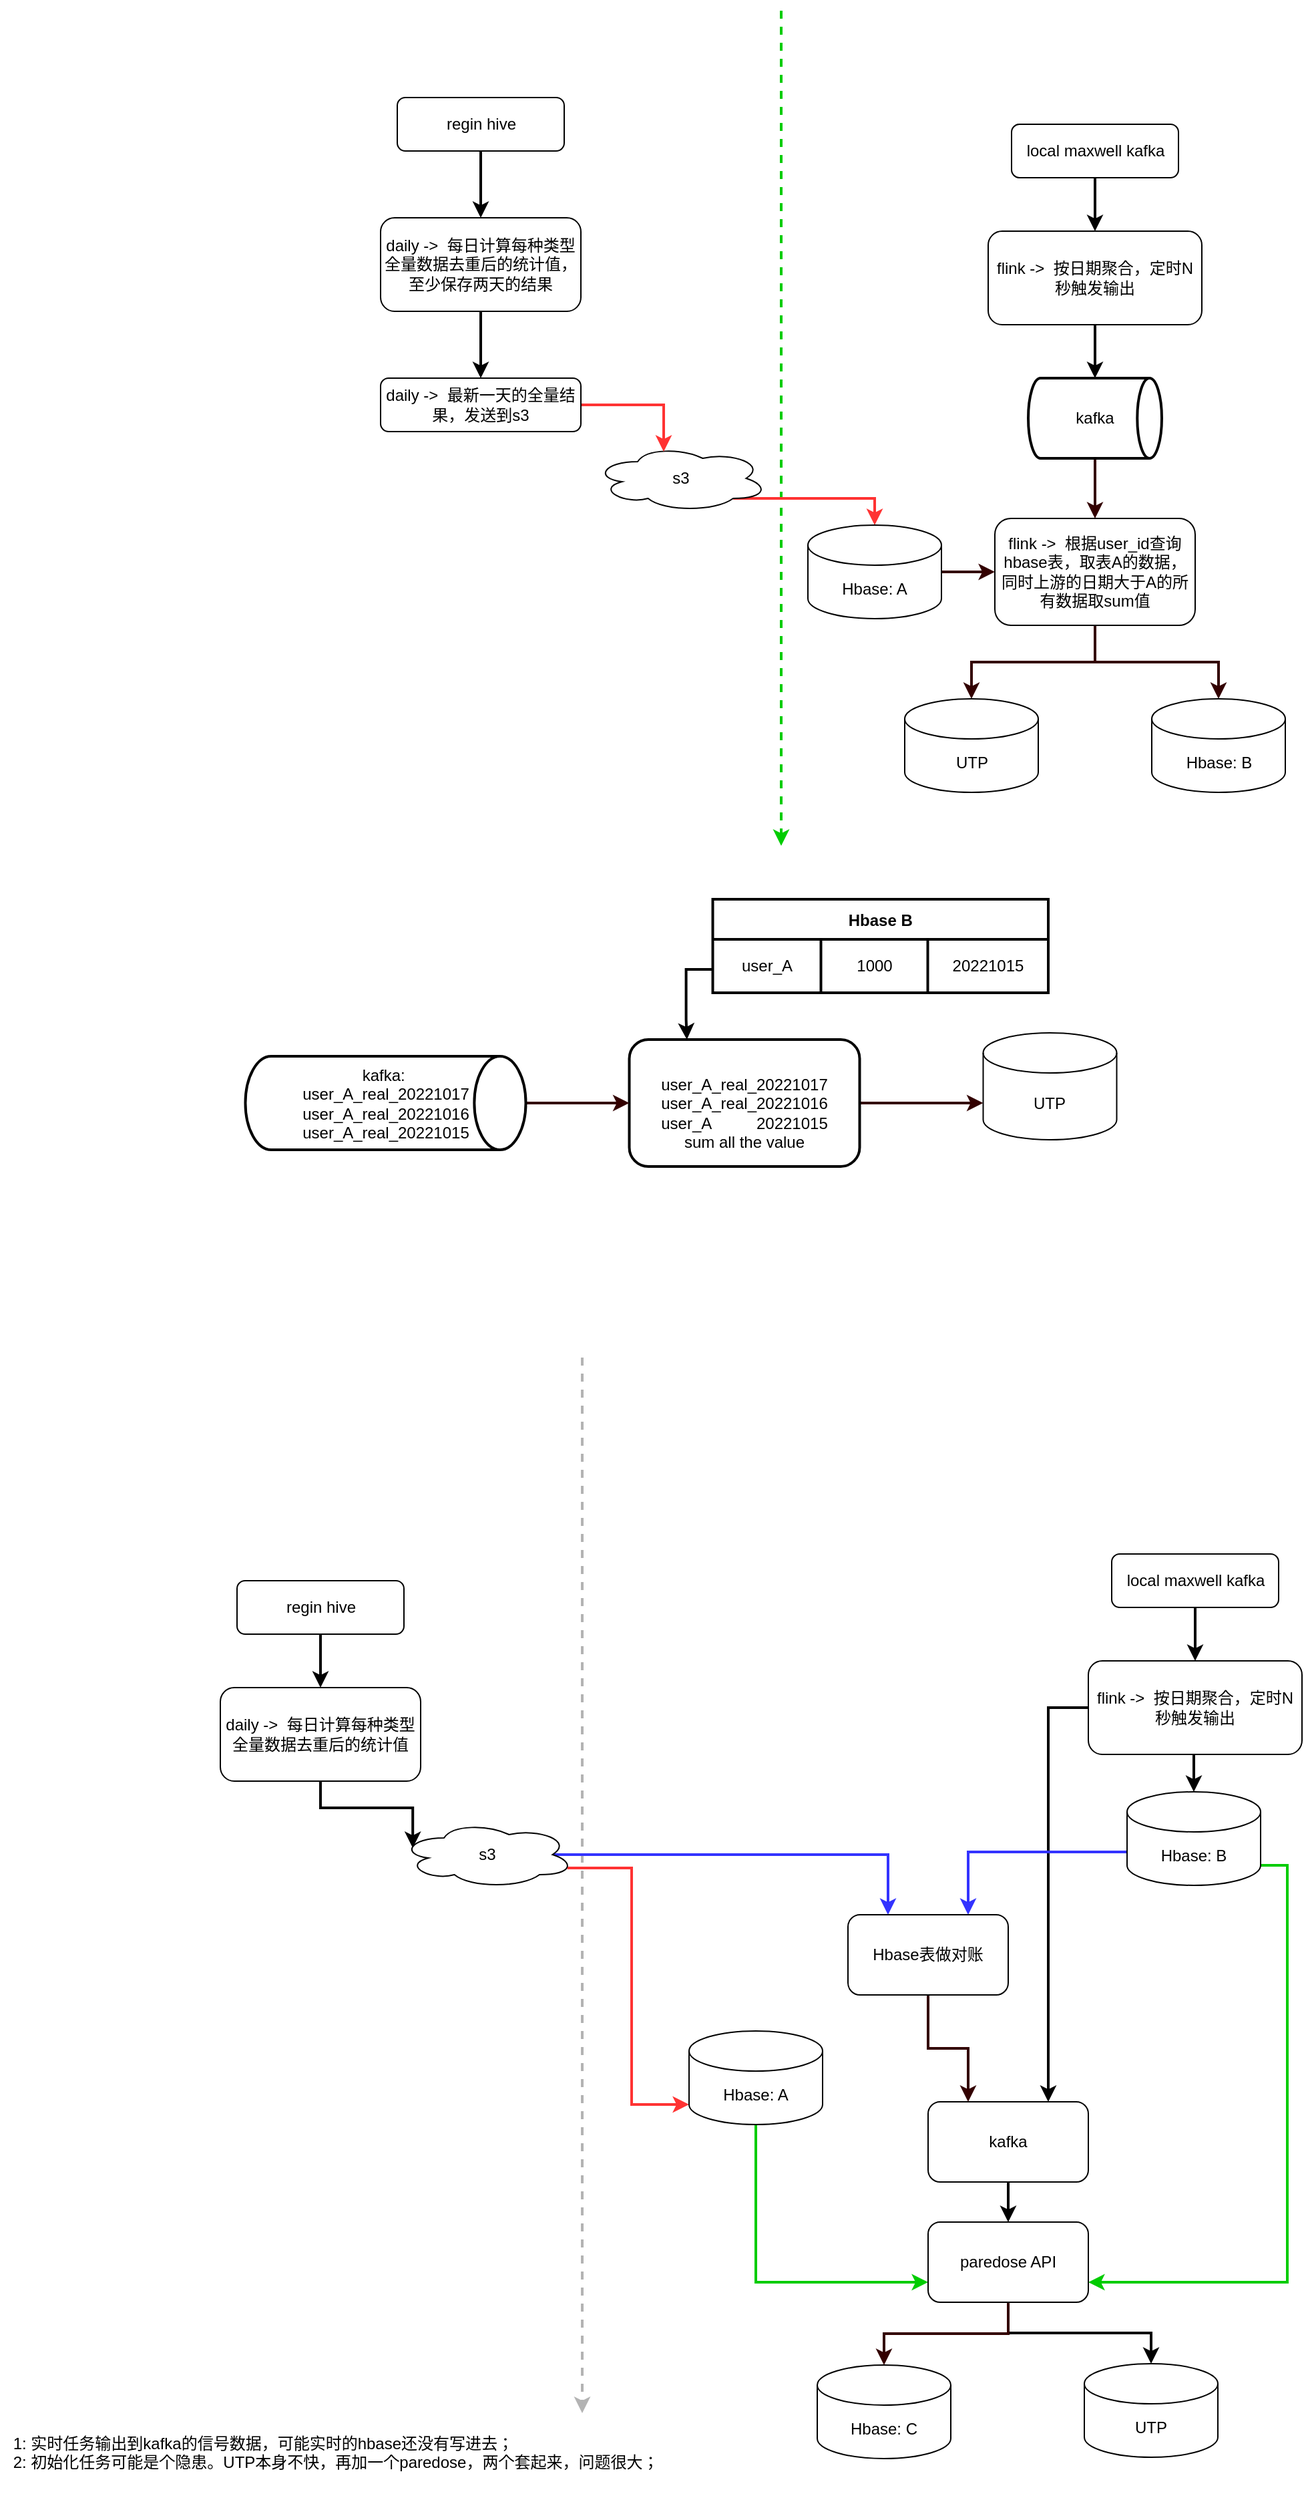 <mxfile version="20.4.1" type="github">
  <diagram id="lKZjIByiZlXPRpi-Botg" name="第 1 页">
    <mxGraphModel dx="1234" dy="692" grid="0" gridSize="10" guides="0" tooltips="1" connect="1" arrows="1" fold="1" page="0" pageScale="1" pageWidth="1169" pageHeight="1654" background="none" math="0" shadow="0">
      <root>
        <mxCell id="0" />
        <mxCell id="1" parent="0" />
        <mxCell id="MG0zdi_hhvn_h3WvuUcr-1" value="" style="edgeStyle=none;orthogonalLoop=1;jettySize=auto;html=1;rounded=0;strokeWidth=2;dashed=1;strokeColor=#00CC00;" parent="1" edge="1">
          <mxGeometry width="80" relative="1" as="geometry">
            <mxPoint x="650" y="25" as="sourcePoint" />
            <mxPoint x="650" y="650" as="targetPoint" />
            <Array as="points" />
          </mxGeometry>
        </mxCell>
        <mxCell id="MG0zdi_hhvn_h3WvuUcr-6" style="edgeStyle=orthogonalEdgeStyle;rounded=0;orthogonalLoop=1;jettySize=auto;html=1;exitX=0.5;exitY=1;exitDx=0;exitDy=0;entryX=0.5;entryY=0;entryDx=0;entryDy=0;strokeWidth=2;" parent="1" source="MG0zdi_hhvn_h3WvuUcr-2" target="MG0zdi_hhvn_h3WvuUcr-4" edge="1">
          <mxGeometry relative="1" as="geometry" />
        </mxCell>
        <mxCell id="MG0zdi_hhvn_h3WvuUcr-2" value="regin hive" style="rounded=1;whiteSpace=wrap;html=1;" parent="1" vertex="1">
          <mxGeometry x="362.5" y="90" width="125" height="40" as="geometry" />
        </mxCell>
        <mxCell id="oHk_MaHtcIPB9RxffI-C-10" style="edgeStyle=orthogonalEdgeStyle;rounded=0;orthogonalLoop=1;jettySize=auto;html=1;exitX=0.5;exitY=1;exitDx=0;exitDy=0;entryX=0.5;entryY=0;entryDx=0;entryDy=0;strokeWidth=2;" edge="1" parent="1" source="MG0zdi_hhvn_h3WvuUcr-3" target="MG0zdi_hhvn_h3WvuUcr-18">
          <mxGeometry relative="1" as="geometry" />
        </mxCell>
        <mxCell id="MG0zdi_hhvn_h3WvuUcr-3" value="local maxwell kafka" style="rounded=1;whiteSpace=wrap;html=1;" parent="1" vertex="1">
          <mxGeometry x="822.5" y="110" width="125" height="40" as="geometry" />
        </mxCell>
        <mxCell id="MG0zdi_hhvn_h3WvuUcr-11" style="edgeStyle=orthogonalEdgeStyle;rounded=0;orthogonalLoop=1;jettySize=auto;html=1;exitX=0.5;exitY=1;exitDx=0;exitDy=0;entryX=0.5;entryY=0;entryDx=0;entryDy=0;strokeWidth=2;" parent="1" source="MG0zdi_hhvn_h3WvuUcr-4" target="MG0zdi_hhvn_h3WvuUcr-10" edge="1">
          <mxGeometry relative="1" as="geometry" />
        </mxCell>
        <mxCell id="MG0zdi_hhvn_h3WvuUcr-4" value="daily -&amp;gt;&amp;nbsp; 每日计算每种类型全量数据去重后的统计值，至少保存两天的结果" style="rounded=1;whiteSpace=wrap;html=1;" parent="1" vertex="1">
          <mxGeometry x="350" y="180" width="150" height="70" as="geometry" />
        </mxCell>
        <mxCell id="MG0zdi_hhvn_h3WvuUcr-28" style="edgeStyle=orthogonalEdgeStyle;rounded=0;orthogonalLoop=1;jettySize=auto;html=1;exitX=0.8;exitY=0.8;exitDx=0;exitDy=0;exitPerimeter=0;entryX=0.5;entryY=0;entryDx=0;entryDy=0;entryPerimeter=0;strokeColor=#FF3333;strokeWidth=2;" parent="1" source="MG0zdi_hhvn_h3WvuUcr-5" target="MG0zdi_hhvn_h3WvuUcr-16" edge="1">
          <mxGeometry relative="1" as="geometry" />
        </mxCell>
        <mxCell id="MG0zdi_hhvn_h3WvuUcr-5" value="s3" style="ellipse;shape=cloud;whiteSpace=wrap;html=1;" parent="1" vertex="1">
          <mxGeometry x="510" y="350" width="130" height="50" as="geometry" />
        </mxCell>
        <mxCell id="MG0zdi_hhvn_h3WvuUcr-13" style="edgeStyle=orthogonalEdgeStyle;rounded=0;orthogonalLoop=1;jettySize=auto;html=1;exitX=1;exitY=0.5;exitDx=0;exitDy=0;entryX=0.4;entryY=0.1;entryDx=0;entryDy=0;entryPerimeter=0;strokeWidth=2;strokeColor=#FF3333;" parent="1" source="MG0zdi_hhvn_h3WvuUcr-10" target="MG0zdi_hhvn_h3WvuUcr-5" edge="1">
          <mxGeometry relative="1" as="geometry" />
        </mxCell>
        <mxCell id="MG0zdi_hhvn_h3WvuUcr-10" value="daily -&amp;gt;&amp;nbsp; 最新一天的全量结果，发送到s3" style="rounded=1;whiteSpace=wrap;html=1;" parent="1" vertex="1">
          <mxGeometry x="350" y="300" width="150" height="40" as="geometry" />
        </mxCell>
        <mxCell id="MG0zdi_hhvn_h3WvuUcr-31" style="edgeStyle=orthogonalEdgeStyle;rounded=0;orthogonalLoop=1;jettySize=auto;html=1;exitX=1;exitY=0.5;exitDx=0;exitDy=0;exitPerimeter=0;entryX=0;entryY=0.5;entryDx=0;entryDy=0;strokeColor=#330000;strokeWidth=2;" parent="1" source="MG0zdi_hhvn_h3WvuUcr-16" target="MG0zdi_hhvn_h3WvuUcr-29" edge="1">
          <mxGeometry relative="1" as="geometry" />
        </mxCell>
        <mxCell id="MG0zdi_hhvn_h3WvuUcr-16" value="Hbase: A" style="shape=cylinder3;whiteSpace=wrap;html=1;boundedLbl=1;backgroundOutline=1;size=15;" parent="1" vertex="1">
          <mxGeometry x="670" y="410" width="100" height="70" as="geometry" />
        </mxCell>
        <mxCell id="MG0zdi_hhvn_h3WvuUcr-25" style="edgeStyle=orthogonalEdgeStyle;rounded=0;orthogonalLoop=1;jettySize=auto;html=1;exitX=0.5;exitY=1;exitDx=0;exitDy=0;strokeWidth=2;" parent="1" source="MG0zdi_hhvn_h3WvuUcr-18" target="MG0zdi_hhvn_h3WvuUcr-24" edge="1">
          <mxGeometry relative="1" as="geometry" />
        </mxCell>
        <mxCell id="MG0zdi_hhvn_h3WvuUcr-18" value="flink -&amp;gt;&amp;nbsp; 按日期聚合，定时N秒触发输出" style="rounded=1;whiteSpace=wrap;html=1;" parent="1" vertex="1">
          <mxGeometry x="805" y="190" width="160" height="70" as="geometry" />
        </mxCell>
        <mxCell id="MG0zdi_hhvn_h3WvuUcr-30" style="edgeStyle=orthogonalEdgeStyle;rounded=0;orthogonalLoop=1;jettySize=auto;html=1;exitX=0.5;exitY=1;exitDx=0;exitDy=0;exitPerimeter=0;strokeColor=#330000;strokeWidth=2;" parent="1" source="MG0zdi_hhvn_h3WvuUcr-24" target="MG0zdi_hhvn_h3WvuUcr-29" edge="1">
          <mxGeometry relative="1" as="geometry" />
        </mxCell>
        <mxCell id="MG0zdi_hhvn_h3WvuUcr-24" value="kafka" style="strokeWidth=2;html=1;shape=mxgraph.flowchart.direct_data;whiteSpace=wrap;" parent="1" vertex="1">
          <mxGeometry x="835" y="300" width="100" height="60" as="geometry" />
        </mxCell>
        <mxCell id="MG0zdi_hhvn_h3WvuUcr-35" style="edgeStyle=orthogonalEdgeStyle;rounded=0;orthogonalLoop=1;jettySize=auto;html=1;exitX=0.5;exitY=1;exitDx=0;exitDy=0;entryX=0.5;entryY=0;entryDx=0;entryDy=0;entryPerimeter=0;strokeColor=#330000;strokeWidth=2;" parent="1" source="MG0zdi_hhvn_h3WvuUcr-29" target="MG0zdi_hhvn_h3WvuUcr-34" edge="1">
          <mxGeometry relative="1" as="geometry" />
        </mxCell>
        <mxCell id="MG0zdi_hhvn_h3WvuUcr-36" style="edgeStyle=orthogonalEdgeStyle;rounded=0;orthogonalLoop=1;jettySize=auto;html=1;exitX=0.5;exitY=1;exitDx=0;exitDy=0;entryX=0.5;entryY=0;entryDx=0;entryDy=0;entryPerimeter=0;strokeColor=#330000;strokeWidth=2;" parent="1" source="MG0zdi_hhvn_h3WvuUcr-29" target="MG0zdi_hhvn_h3WvuUcr-33" edge="1">
          <mxGeometry relative="1" as="geometry" />
        </mxCell>
        <mxCell id="MG0zdi_hhvn_h3WvuUcr-29" value="flink -&amp;gt;&amp;nbsp; 根据user_id查询hbase表，取表A的数据，同时上游的日期大于A的所有数据取sum值" style="rounded=1;whiteSpace=wrap;html=1;" parent="1" vertex="1">
          <mxGeometry x="810" y="405" width="150" height="80" as="geometry" />
        </mxCell>
        <mxCell id="MG0zdi_hhvn_h3WvuUcr-33" value="Hbase: B" style="shape=cylinder3;whiteSpace=wrap;html=1;boundedLbl=1;backgroundOutline=1;size=15;" parent="1" vertex="1">
          <mxGeometry x="927.5" y="540" width="100" height="70" as="geometry" />
        </mxCell>
        <mxCell id="MG0zdi_hhvn_h3WvuUcr-34" value="UTP" style="shape=cylinder3;whiteSpace=wrap;html=1;boundedLbl=1;backgroundOutline=1;size=15;" parent="1" vertex="1">
          <mxGeometry x="742.5" y="540" width="100" height="70" as="geometry" />
        </mxCell>
        <mxCell id="oHk_MaHtcIPB9RxffI-C-12" style="edgeStyle=orthogonalEdgeStyle;rounded=0;orthogonalLoop=1;jettySize=auto;html=1;exitX=0;exitY=0.75;exitDx=0;exitDy=0;entryX=0.25;entryY=0;entryDx=0;entryDy=0;strokeWidth=2;" edge="1" parent="1" source="MG0zdi_hhvn_h3WvuUcr-80" target="MG0zdi_hhvn_h3WvuUcr-91">
          <mxGeometry relative="1" as="geometry" />
        </mxCell>
        <mxCell id="MG0zdi_hhvn_h3WvuUcr-80" value="Hbase B" style="shape=table;startSize=30;container=1;collapsible=0;childLayout=tableLayout;fontStyle=1;align=center;strokeWidth=2;" parent="1" vertex="1">
          <mxGeometry x="598.75" y="690" width="251.25" height="70" as="geometry" />
        </mxCell>
        <mxCell id="MG0zdi_hhvn_h3WvuUcr-81" value="" style="shape=tableRow;horizontal=0;startSize=0;swimlaneHead=0;swimlaneBody=0;top=0;left=0;bottom=0;right=0;collapsible=0;dropTarget=0;fillColor=none;points=[[0,0.5],[1,0.5]];portConstraint=eastwest;strokeWidth=2;" parent="MG0zdi_hhvn_h3WvuUcr-80" vertex="1">
          <mxGeometry y="30" width="251.25" height="40" as="geometry" />
        </mxCell>
        <mxCell id="MG0zdi_hhvn_h3WvuUcr-82" value="user_A" style="shape=partialRectangle;html=1;whiteSpace=wrap;connectable=0;fillColor=none;top=0;left=0;bottom=0;right=0;overflow=hidden;strokeWidth=2;" parent="MG0zdi_hhvn_h3WvuUcr-81" vertex="1">
          <mxGeometry width="81" height="40" as="geometry">
            <mxRectangle width="81" height="40" as="alternateBounds" />
          </mxGeometry>
        </mxCell>
        <mxCell id="MG0zdi_hhvn_h3WvuUcr-83" value="1000" style="shape=partialRectangle;html=1;whiteSpace=wrap;connectable=0;fillColor=none;top=0;left=0;bottom=0;right=0;overflow=hidden;strokeWidth=2;" parent="MG0zdi_hhvn_h3WvuUcr-81" vertex="1">
          <mxGeometry x="81" width="80" height="40" as="geometry">
            <mxRectangle width="80" height="40" as="alternateBounds" />
          </mxGeometry>
        </mxCell>
        <mxCell id="oHk_MaHtcIPB9RxffI-C-13" value="20221015" style="shape=partialRectangle;html=1;whiteSpace=wrap;connectable=0;fillColor=none;top=0;left=0;bottom=0;right=0;overflow=hidden;strokeWidth=2;" vertex="1" parent="MG0zdi_hhvn_h3WvuUcr-81">
          <mxGeometry x="161" width="90" height="40" as="geometry">
            <mxRectangle width="90" height="40" as="alternateBounds" />
          </mxGeometry>
        </mxCell>
        <mxCell id="MG0zdi_hhvn_h3WvuUcr-90" style="edgeStyle=orthogonalEdgeStyle;rounded=0;orthogonalLoop=1;jettySize=auto;html=1;exitX=1;exitY=0.5;exitDx=0;exitDy=0;dashed=1;strokeColor=#00CC00;strokeWidth=2;" parent="MG0zdi_hhvn_h3WvuUcr-80" source="MG0zdi_hhvn_h3WvuUcr-84" target="MG0zdi_hhvn_h3WvuUcr-84" edge="1">
          <mxGeometry relative="1" as="geometry" />
        </mxCell>
        <mxCell id="MG0zdi_hhvn_h3WvuUcr-102" style="edgeStyle=orthogonalEdgeStyle;rounded=0;orthogonalLoop=1;jettySize=auto;html=1;exitX=1;exitY=0.5;exitDx=0;exitDy=0;entryX=0;entryY=0;entryDx=0;entryDy=52.5;entryPerimeter=0;strokeColor=#330000;strokeWidth=2;" parent="1" source="MG0zdi_hhvn_h3WvuUcr-91" target="MG0zdi_hhvn_h3WvuUcr-100" edge="1">
          <mxGeometry relative="1" as="geometry" />
        </mxCell>
        <mxCell id="MG0zdi_hhvn_h3WvuUcr-91" value="&amp;nbsp;&lt;br&gt;user_A_real_20221017&lt;br&gt;user_A_real_20221016&lt;br&gt;user_A&amp;nbsp; &amp;nbsp; &amp;nbsp; &amp;nbsp; &amp;nbsp; 20221015&lt;br&gt;sum all the value" style="rounded=1;whiteSpace=wrap;html=1;strokeWidth=2;" parent="1" vertex="1">
          <mxGeometry x="536.25" y="795" width="172.5" height="95" as="geometry" />
        </mxCell>
        <mxCell id="MG0zdi_hhvn_h3WvuUcr-99" style="edgeStyle=orthogonalEdgeStyle;rounded=0;orthogonalLoop=1;jettySize=auto;html=1;exitX=1;exitY=0.5;exitDx=0;exitDy=0;exitPerimeter=0;entryX=0;entryY=0.5;entryDx=0;entryDy=0;strokeColor=#330000;strokeWidth=2;" parent="1" source="MG0zdi_hhvn_h3WvuUcr-98" target="MG0zdi_hhvn_h3WvuUcr-91" edge="1">
          <mxGeometry relative="1" as="geometry" />
        </mxCell>
        <mxCell id="MG0zdi_hhvn_h3WvuUcr-98" value="kafka:&amp;nbsp;&lt;br&gt;user_A_real_20221017&lt;br&gt;user_A_real_20221016&lt;br&gt;user_A_real_20221015" style="strokeWidth=2;html=1;shape=mxgraph.flowchart.direct_data;whiteSpace=wrap;align=center;" parent="1" vertex="1">
          <mxGeometry x="248.75" y="807.5" width="210" height="70" as="geometry" />
        </mxCell>
        <mxCell id="MG0zdi_hhvn_h3WvuUcr-100" value="UTP" style="shape=cylinder3;whiteSpace=wrap;html=1;boundedLbl=1;backgroundOutline=1;size=15;" parent="1" vertex="1">
          <mxGeometry x="801.25" y="790" width="100" height="80" as="geometry" />
        </mxCell>
        <mxCell id="oHk_MaHtcIPB9RxffI-C-11" style="edgeStyle=orthogonalEdgeStyle;rounded=0;orthogonalLoop=1;jettySize=auto;html=1;exitX=0;exitY=0.5;exitDx=0;exitDy=0;entryX=0.5;entryY=0;entryDx=0;entryDy=0;strokeWidth=2;" edge="1" parent="1" source="MG0zdi_hhvn_h3WvuUcr-87" target="MG0zdi_hhvn_h3WvuUcr-91">
          <mxGeometry relative="1" as="geometry" />
        </mxCell>
        <mxCell id="oHk_MaHtcIPB9RxffI-C-35" value="" style="edgeStyle=none;orthogonalLoop=1;jettySize=auto;html=1;rounded=0;strokeWidth=2;dashed=1;strokeColor=#B3B3B3;" edge="1" parent="1">
          <mxGeometry width="80" relative="1" as="geometry">
            <mxPoint x="501" y="1033" as="sourcePoint" />
            <mxPoint x="501" y="1823" as="targetPoint" />
            <Array as="points" />
          </mxGeometry>
        </mxCell>
        <mxCell id="oHk_MaHtcIPB9RxffI-C-36" style="edgeStyle=orthogonalEdgeStyle;rounded=0;orthogonalLoop=1;jettySize=auto;html=1;exitX=0.5;exitY=1;exitDx=0;exitDy=0;entryX=0.5;entryY=0;entryDx=0;entryDy=0;strokeWidth=2;" edge="1" parent="1" source="oHk_MaHtcIPB9RxffI-C-37" target="oHk_MaHtcIPB9RxffI-C-41">
          <mxGeometry relative="1" as="geometry" />
        </mxCell>
        <mxCell id="oHk_MaHtcIPB9RxffI-C-37" value="regin hive" style="rounded=1;whiteSpace=wrap;html=1;" vertex="1" parent="1">
          <mxGeometry x="242.5" y="1200" width="125" height="40" as="geometry" />
        </mxCell>
        <mxCell id="oHk_MaHtcIPB9RxffI-C-38" style="edgeStyle=orthogonalEdgeStyle;rounded=0;orthogonalLoop=1;jettySize=auto;html=1;exitX=0.5;exitY=1;exitDx=0;exitDy=0;entryX=0.5;entryY=0;entryDx=0;entryDy=0;strokeWidth=2;" edge="1" parent="1" source="oHk_MaHtcIPB9RxffI-C-39" target="oHk_MaHtcIPB9RxffI-C-49">
          <mxGeometry relative="1" as="geometry" />
        </mxCell>
        <mxCell id="oHk_MaHtcIPB9RxffI-C-39" value="local maxwell kafka" style="rounded=1;whiteSpace=wrap;html=1;" vertex="1" parent="1">
          <mxGeometry x="897.5" y="1180" width="125" height="40" as="geometry" />
        </mxCell>
        <mxCell id="oHk_MaHtcIPB9RxffI-C-63" style="edgeStyle=orthogonalEdgeStyle;rounded=0;orthogonalLoop=1;jettySize=auto;html=1;exitX=0.5;exitY=1;exitDx=0;exitDy=0;entryX=0.07;entryY=0.4;entryDx=0;entryDy=0;entryPerimeter=0;strokeWidth=2;" edge="1" parent="1" source="oHk_MaHtcIPB9RxffI-C-41" target="oHk_MaHtcIPB9RxffI-C-43">
          <mxGeometry relative="1" as="geometry" />
        </mxCell>
        <mxCell id="oHk_MaHtcIPB9RxffI-C-41" value="daily -&amp;gt;&amp;nbsp; 每日计算每种类型全量数据去重后的统计值" style="rounded=1;whiteSpace=wrap;html=1;" vertex="1" parent="1">
          <mxGeometry x="230" y="1280" width="150" height="70" as="geometry" />
        </mxCell>
        <mxCell id="oHk_MaHtcIPB9RxffI-C-64" style="edgeStyle=orthogonalEdgeStyle;rounded=0;orthogonalLoop=1;jettySize=auto;html=1;exitX=0.96;exitY=0.7;exitDx=0;exitDy=0;exitPerimeter=0;entryX=0;entryY=1;entryDx=0;entryDy=-15;entryPerimeter=0;strokeWidth=2;strokeColor=#FF3333;" edge="1" parent="1" source="oHk_MaHtcIPB9RxffI-C-43" target="oHk_MaHtcIPB9RxffI-C-47">
          <mxGeometry relative="1" as="geometry" />
        </mxCell>
        <mxCell id="oHk_MaHtcIPB9RxffI-C-90" style="edgeStyle=orthogonalEdgeStyle;rounded=0;orthogonalLoop=1;jettySize=auto;html=1;exitX=0.875;exitY=0.5;exitDx=0;exitDy=0;exitPerimeter=0;entryX=0.25;entryY=0;entryDx=0;entryDy=0;strokeColor=#3333FF;strokeWidth=2;" edge="1" parent="1" source="oHk_MaHtcIPB9RxffI-C-43" target="oHk_MaHtcIPB9RxffI-C-69">
          <mxGeometry relative="1" as="geometry" />
        </mxCell>
        <mxCell id="oHk_MaHtcIPB9RxffI-C-43" value="s3" style="ellipse;shape=cloud;whiteSpace=wrap;html=1;" vertex="1" parent="1">
          <mxGeometry x="365" y="1380" width="130" height="50" as="geometry" />
        </mxCell>
        <mxCell id="oHk_MaHtcIPB9RxffI-C-65" style="edgeStyle=orthogonalEdgeStyle;rounded=0;orthogonalLoop=1;jettySize=auto;html=1;exitX=0.5;exitY=1;exitDx=0;exitDy=0;exitPerimeter=0;entryX=0;entryY=0.75;entryDx=0;entryDy=0;strokeColor=#00CC00;strokeWidth=2;" edge="1" parent="1" source="oHk_MaHtcIPB9RxffI-C-47" target="oHk_MaHtcIPB9RxffI-C-60">
          <mxGeometry relative="1" as="geometry" />
        </mxCell>
        <mxCell id="oHk_MaHtcIPB9RxffI-C-47" value="Hbase: A" style="shape=cylinder3;whiteSpace=wrap;html=1;boundedLbl=1;backgroundOutline=1;size=15;" vertex="1" parent="1">
          <mxGeometry x="581" y="1537" width="100" height="70" as="geometry" />
        </mxCell>
        <mxCell id="oHk_MaHtcIPB9RxffI-C-57" style="edgeStyle=orthogonalEdgeStyle;rounded=0;orthogonalLoop=1;jettySize=auto;html=1;exitX=0.5;exitY=1;exitDx=0;exitDy=0;entryX=0.5;entryY=0;entryDx=0;entryDy=0;entryPerimeter=0;strokeWidth=2;" edge="1" parent="1" source="oHk_MaHtcIPB9RxffI-C-49" target="oHk_MaHtcIPB9RxffI-C-55">
          <mxGeometry relative="1" as="geometry" />
        </mxCell>
        <mxCell id="oHk_MaHtcIPB9RxffI-C-59" style="edgeStyle=orthogonalEdgeStyle;rounded=0;orthogonalLoop=1;jettySize=auto;html=1;exitX=0;exitY=0.5;exitDx=0;exitDy=0;entryX=0.75;entryY=0;entryDx=0;entryDy=0;strokeWidth=2;" edge="1" parent="1" source="oHk_MaHtcIPB9RxffI-C-49" target="oHk_MaHtcIPB9RxffI-C-58">
          <mxGeometry relative="1" as="geometry" />
        </mxCell>
        <mxCell id="oHk_MaHtcIPB9RxffI-C-49" value="flink -&amp;gt;&amp;nbsp; 按日期聚合，定时N秒触发输出" style="rounded=1;whiteSpace=wrap;html=1;" vertex="1" parent="1">
          <mxGeometry x="880" y="1260" width="160" height="70" as="geometry" />
        </mxCell>
        <mxCell id="oHk_MaHtcIPB9RxffI-C-68" style="edgeStyle=orthogonalEdgeStyle;rounded=0;orthogonalLoop=1;jettySize=auto;html=1;exitX=1;exitY=1;exitDx=0;exitDy=-15;exitPerimeter=0;entryX=1;entryY=0.75;entryDx=0;entryDy=0;strokeColor=#00CC00;strokeWidth=2;" edge="1" parent="1" source="oHk_MaHtcIPB9RxffI-C-55" target="oHk_MaHtcIPB9RxffI-C-60">
          <mxGeometry relative="1" as="geometry" />
        </mxCell>
        <mxCell id="oHk_MaHtcIPB9RxffI-C-72" style="edgeStyle=orthogonalEdgeStyle;rounded=0;orthogonalLoop=1;jettySize=auto;html=1;exitX=0;exitY=0;exitDx=0;exitDy=45;exitPerimeter=0;entryX=0.75;entryY=0;entryDx=0;entryDy=0;strokeColor=#3333FF;strokeWidth=2;" edge="1" parent="1" source="oHk_MaHtcIPB9RxffI-C-55" target="oHk_MaHtcIPB9RxffI-C-69">
          <mxGeometry relative="1" as="geometry" />
        </mxCell>
        <mxCell id="oHk_MaHtcIPB9RxffI-C-55" value="Hbase: B" style="shape=cylinder3;whiteSpace=wrap;html=1;boundedLbl=1;backgroundOutline=1;size=15;" vertex="1" parent="1">
          <mxGeometry x="909" y="1358" width="100" height="70" as="geometry" />
        </mxCell>
        <mxCell id="oHk_MaHtcIPB9RxffI-C-56" value="UTP" style="shape=cylinder3;whiteSpace=wrap;html=1;boundedLbl=1;backgroundOutline=1;size=15;" vertex="1" parent="1">
          <mxGeometry x="877" y="1786" width="100" height="70" as="geometry" />
        </mxCell>
        <mxCell id="oHk_MaHtcIPB9RxffI-C-61" style="edgeStyle=orthogonalEdgeStyle;rounded=0;orthogonalLoop=1;jettySize=auto;html=1;exitX=0.5;exitY=1;exitDx=0;exitDy=0;entryX=0.5;entryY=0;entryDx=0;entryDy=0;strokeWidth=2;" edge="1" parent="1" source="oHk_MaHtcIPB9RxffI-C-58" target="oHk_MaHtcIPB9RxffI-C-60">
          <mxGeometry relative="1" as="geometry" />
        </mxCell>
        <mxCell id="oHk_MaHtcIPB9RxffI-C-58" value="kafka" style="rounded=1;whiteSpace=wrap;html=1;" vertex="1" parent="1">
          <mxGeometry x="760" y="1590" width="120" height="60" as="geometry" />
        </mxCell>
        <mxCell id="oHk_MaHtcIPB9RxffI-C-62" style="edgeStyle=orthogonalEdgeStyle;rounded=0;orthogonalLoop=1;jettySize=auto;html=1;exitX=0.5;exitY=1;exitDx=0;exitDy=0;entryX=0.5;entryY=0;entryDx=0;entryDy=0;entryPerimeter=0;strokeWidth=2;" edge="1" parent="1" source="oHk_MaHtcIPB9RxffI-C-60" target="oHk_MaHtcIPB9RxffI-C-56">
          <mxGeometry relative="1" as="geometry" />
        </mxCell>
        <mxCell id="oHk_MaHtcIPB9RxffI-C-77" style="edgeStyle=orthogonalEdgeStyle;rounded=0;orthogonalLoop=1;jettySize=auto;html=1;exitX=0.5;exitY=1;exitDx=0;exitDy=0;entryX=0.5;entryY=0;entryDx=0;entryDy=0;entryPerimeter=0;strokeColor=#330000;strokeWidth=2;" edge="1" parent="1" source="oHk_MaHtcIPB9RxffI-C-60" target="oHk_MaHtcIPB9RxffI-C-76">
          <mxGeometry relative="1" as="geometry" />
        </mxCell>
        <mxCell id="oHk_MaHtcIPB9RxffI-C-60" value="paredose API" style="rounded=1;whiteSpace=wrap;html=1;" vertex="1" parent="1">
          <mxGeometry x="760" y="1680" width="120" height="60" as="geometry" />
        </mxCell>
        <mxCell id="oHk_MaHtcIPB9RxffI-C-73" style="edgeStyle=orthogonalEdgeStyle;rounded=0;orthogonalLoop=1;jettySize=auto;html=1;exitX=0.5;exitY=1;exitDx=0;exitDy=0;entryX=0.25;entryY=0;entryDx=0;entryDy=0;strokeColor=#330000;strokeWidth=2;" edge="1" parent="1" source="oHk_MaHtcIPB9RxffI-C-69" target="oHk_MaHtcIPB9RxffI-C-58">
          <mxGeometry relative="1" as="geometry" />
        </mxCell>
        <mxCell id="oHk_MaHtcIPB9RxffI-C-69" value="Hbase表做对账" style="rounded=1;whiteSpace=wrap;html=1;" vertex="1" parent="1">
          <mxGeometry x="700" y="1450" width="120" height="60" as="geometry" />
        </mxCell>
        <mxCell id="oHk_MaHtcIPB9RxffI-C-75" value="&lt;div style=&quot;text-align: left;&quot;&gt;&lt;span style=&quot;background-color: initial;&quot;&gt;1: 实时任务输出到kafka的信号数据，可能实时的hbase还没有写进去；&lt;/span&gt;&lt;/div&gt;&lt;div style=&quot;text-align: left;&quot;&gt;&lt;span style=&quot;background-color: initial;&quot;&gt;2: 初始化任务可能是个隐患。UTP本身不快，再加一个paredose，两个套起来，问题很大；&lt;/span&gt;&lt;/div&gt;&lt;div style=&quot;text-align: left;&quot;&gt;&lt;span style=&quot;background-color: initial;&quot;&gt;&lt;br&gt;&lt;/span&gt;&lt;/div&gt;" style="text;html=1;resizable=0;autosize=1;align=center;verticalAlign=middle;points=[];fillColor=none;strokeColor=none;rounded=0;" vertex="1" parent="1">
          <mxGeometry x="65" y="1832" width="501" height="55" as="geometry" />
        </mxCell>
        <mxCell id="oHk_MaHtcIPB9RxffI-C-76" value="Hbase: C" style="shape=cylinder3;whiteSpace=wrap;html=1;boundedLbl=1;backgroundOutline=1;size=15;" vertex="1" parent="1">
          <mxGeometry x="677" y="1787" width="100" height="70" as="geometry" />
        </mxCell>
      </root>
    </mxGraphModel>
  </diagram>
</mxfile>
